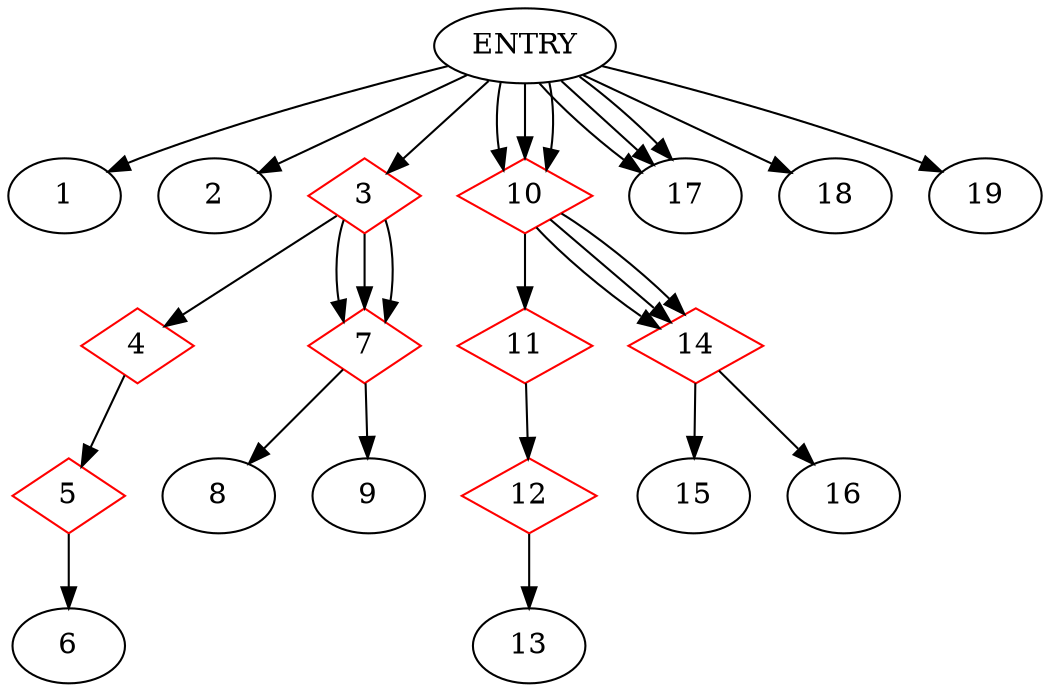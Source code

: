 digraph CDG {
ENTRY -> 1
ENTRY -> 2
3 [shape=diamond, color=red]
ENTRY -> 3
4 [shape=diamond, color=red]
3-> 4
10 [shape=diamond, color=red]
ENTRY -> 10
5 [shape=diamond, color=red]
4-> 5
7 [shape=diamond, color=red]
3-> 7
5-> 6
7 [shape=diamond, color=red]
3-> 7
7 [shape=diamond, color=red]
3-> 7
7-> 8
7-> 9
10 [shape=diamond, color=red]
ENTRY -> 10
10 [shape=diamond, color=red]
ENTRY -> 10
11 [shape=diamond, color=red]
10-> 11
ENTRY -> 17
12 [shape=diamond, color=red]
11-> 12
14 [shape=diamond, color=red]
10-> 14
12-> 13
14 [shape=diamond, color=red]
10-> 14
14 [shape=diamond, color=red]
10-> 14
14-> 15
14-> 16
ENTRY -> 17
ENTRY -> 17
ENTRY -> 18
ENTRY -> 19
}

